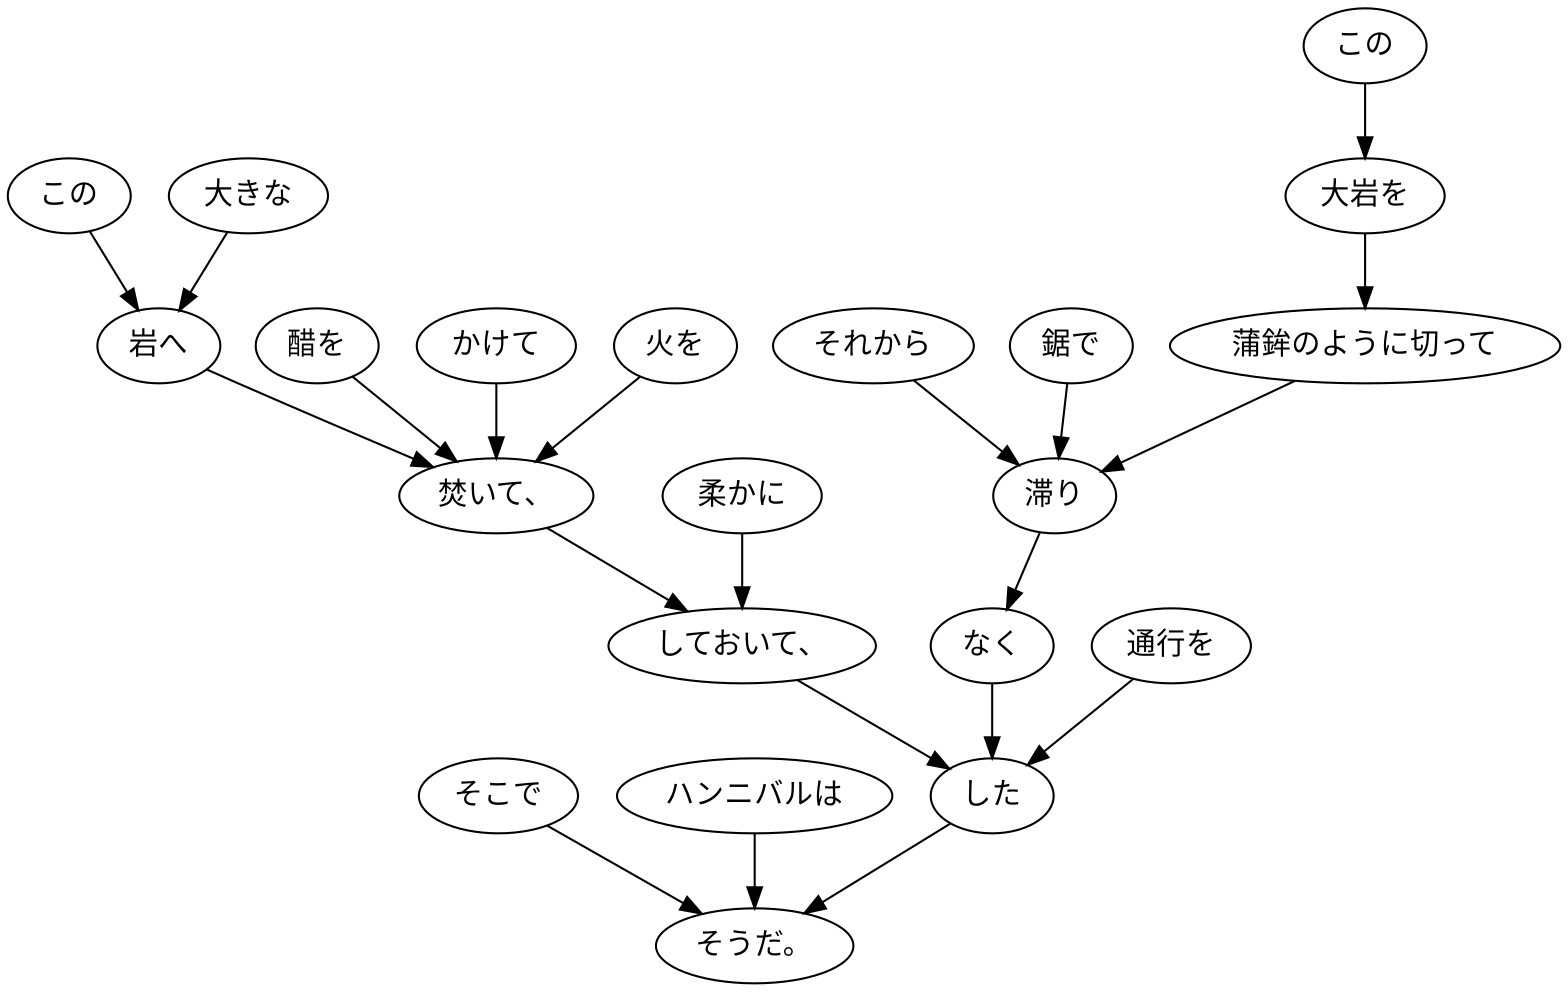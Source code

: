 digraph graph4489 {
	node0 [label="そこで"];
	node1 [label="ハンニバルは"];
	node2 [label="この"];
	node3 [label="大きな"];
	node4 [label="岩へ"];
	node5 [label="醋を"];
	node6 [label="かけて"];
	node7 [label="火を"];
	node8 [label="焚いて、"];
	node9 [label="柔かに"];
	node10 [label="しておいて、"];
	node11 [label="それから"];
	node12 [label="鋸で"];
	node13 [label="この"];
	node14 [label="大岩を"];
	node15 [label="蒲鉾のように切って"];
	node16 [label="滞り"];
	node17 [label="なく"];
	node18 [label="通行を"];
	node19 [label="した"];
	node20 [label="そうだ。"];
	node0 -> node20;
	node1 -> node20;
	node2 -> node4;
	node3 -> node4;
	node4 -> node8;
	node5 -> node8;
	node6 -> node8;
	node7 -> node8;
	node8 -> node10;
	node9 -> node10;
	node10 -> node19;
	node11 -> node16;
	node12 -> node16;
	node13 -> node14;
	node14 -> node15;
	node15 -> node16;
	node16 -> node17;
	node17 -> node19;
	node18 -> node19;
	node19 -> node20;
}
